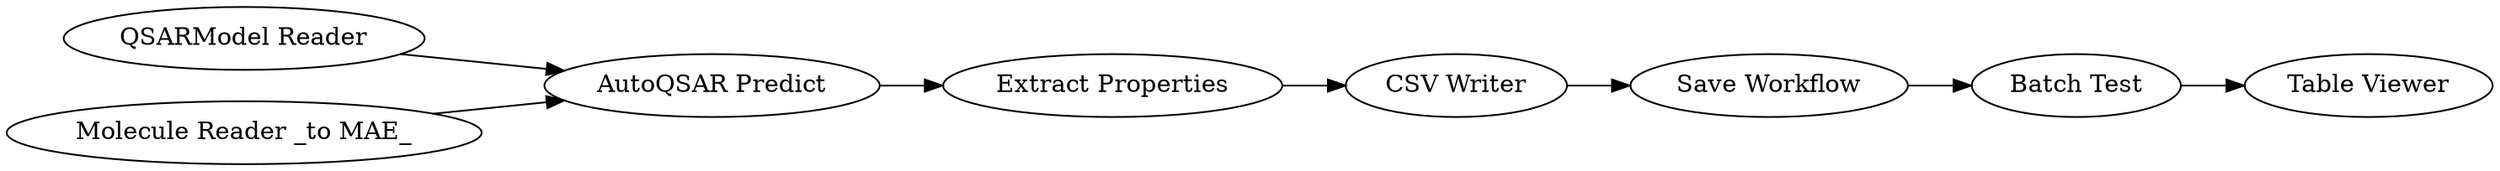digraph {
	"-8786713998192356463_29" [label="Batch Test"]
	"-8786713998192356463_15228" [label="Save Workflow"]
	"-8786713998192356463_23" [label="QSARModel Reader"]
	"-8786713998192356463_9" [label="Molecule Reader _to MAE_"]
	"-8786713998192356463_15227" [label="Table Viewer"]
	"-8786713998192356463_31" [label="CSV Writer"]
	"-8786713998192356463_20" [label="Extract Properties"]
	"-8786713998192356463_19" [label="AutoQSAR Predict"]
	"-8786713998192356463_19" -> "-8786713998192356463_20"
	"-8786713998192356463_9" -> "-8786713998192356463_19"
	"-8786713998192356463_31" -> "-8786713998192356463_15228"
	"-8786713998192356463_20" -> "-8786713998192356463_31"
	"-8786713998192356463_29" -> "-8786713998192356463_15227"
	"-8786713998192356463_15228" -> "-8786713998192356463_29"
	"-8786713998192356463_23" -> "-8786713998192356463_19"
	rankdir=LR
}
